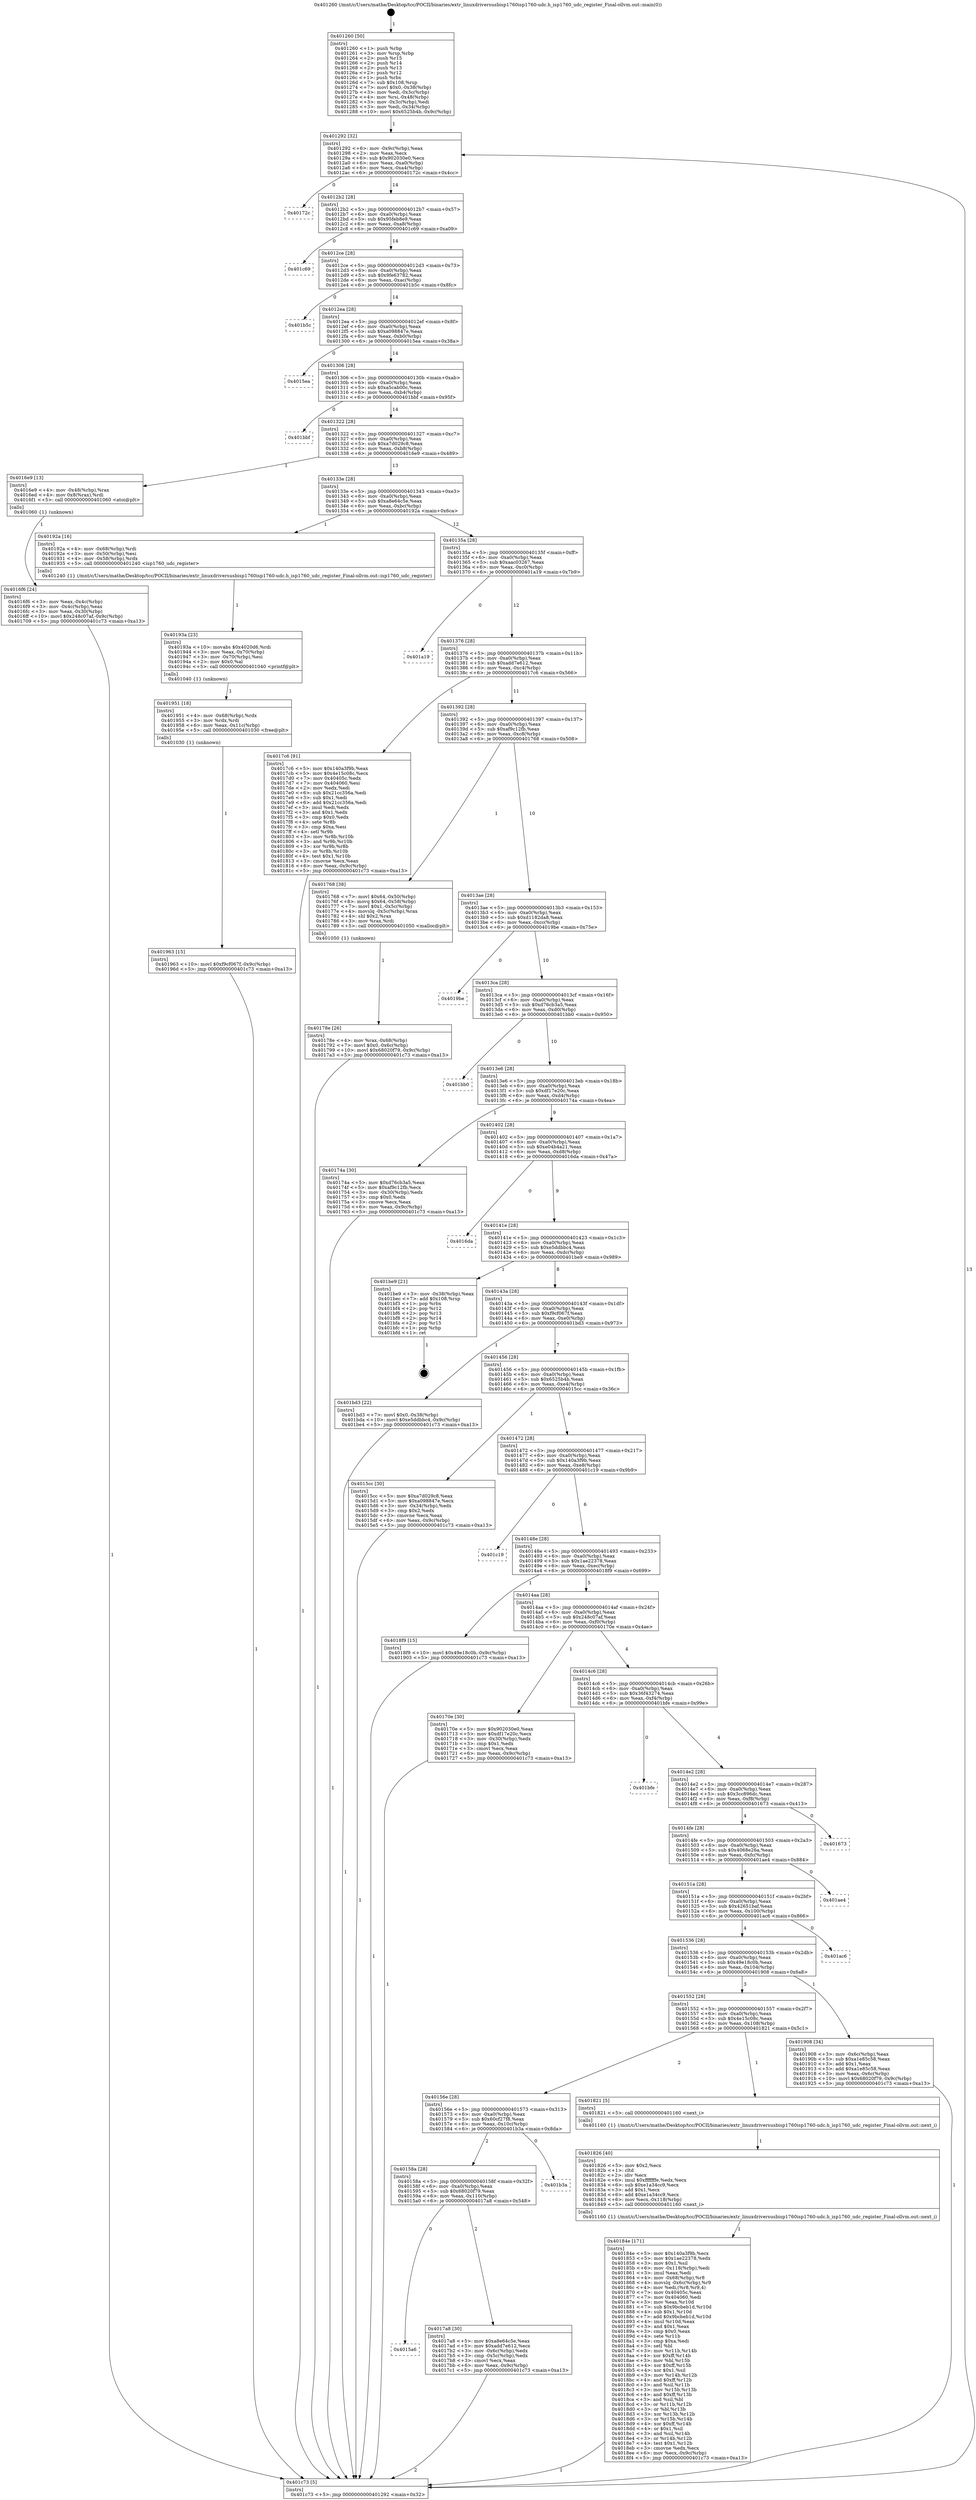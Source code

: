 digraph "0x401260" {
  label = "0x401260 (/mnt/c/Users/mathe/Desktop/tcc/POCII/binaries/extr_linuxdriversusbisp1760isp1760-udc.h_isp1760_udc_register_Final-ollvm.out::main(0))"
  labelloc = "t"
  node[shape=record]

  Entry [label="",width=0.3,height=0.3,shape=circle,fillcolor=black,style=filled]
  "0x401292" [label="{
     0x401292 [32]\l
     | [instrs]\l
     &nbsp;&nbsp;0x401292 \<+6\>: mov -0x9c(%rbp),%eax\l
     &nbsp;&nbsp;0x401298 \<+2\>: mov %eax,%ecx\l
     &nbsp;&nbsp;0x40129a \<+6\>: sub $0x902030e0,%ecx\l
     &nbsp;&nbsp;0x4012a0 \<+6\>: mov %eax,-0xa0(%rbp)\l
     &nbsp;&nbsp;0x4012a6 \<+6\>: mov %ecx,-0xa4(%rbp)\l
     &nbsp;&nbsp;0x4012ac \<+6\>: je 000000000040172c \<main+0x4cc\>\l
  }"]
  "0x40172c" [label="{
     0x40172c\l
  }", style=dashed]
  "0x4012b2" [label="{
     0x4012b2 [28]\l
     | [instrs]\l
     &nbsp;&nbsp;0x4012b2 \<+5\>: jmp 00000000004012b7 \<main+0x57\>\l
     &nbsp;&nbsp;0x4012b7 \<+6\>: mov -0xa0(%rbp),%eax\l
     &nbsp;&nbsp;0x4012bd \<+5\>: sub $0x95feb8e9,%eax\l
     &nbsp;&nbsp;0x4012c2 \<+6\>: mov %eax,-0xa8(%rbp)\l
     &nbsp;&nbsp;0x4012c8 \<+6\>: je 0000000000401c69 \<main+0xa09\>\l
  }"]
  Exit [label="",width=0.3,height=0.3,shape=circle,fillcolor=black,style=filled,peripheries=2]
  "0x401c69" [label="{
     0x401c69\l
  }", style=dashed]
  "0x4012ce" [label="{
     0x4012ce [28]\l
     | [instrs]\l
     &nbsp;&nbsp;0x4012ce \<+5\>: jmp 00000000004012d3 \<main+0x73\>\l
     &nbsp;&nbsp;0x4012d3 \<+6\>: mov -0xa0(%rbp),%eax\l
     &nbsp;&nbsp;0x4012d9 \<+5\>: sub $0x9fe63782,%eax\l
     &nbsp;&nbsp;0x4012de \<+6\>: mov %eax,-0xac(%rbp)\l
     &nbsp;&nbsp;0x4012e4 \<+6\>: je 0000000000401b5c \<main+0x8fc\>\l
  }"]
  "0x401963" [label="{
     0x401963 [15]\l
     | [instrs]\l
     &nbsp;&nbsp;0x401963 \<+10\>: movl $0xf9cf067f,-0x9c(%rbp)\l
     &nbsp;&nbsp;0x40196d \<+5\>: jmp 0000000000401c73 \<main+0xa13\>\l
  }"]
  "0x401b5c" [label="{
     0x401b5c\l
  }", style=dashed]
  "0x4012ea" [label="{
     0x4012ea [28]\l
     | [instrs]\l
     &nbsp;&nbsp;0x4012ea \<+5\>: jmp 00000000004012ef \<main+0x8f\>\l
     &nbsp;&nbsp;0x4012ef \<+6\>: mov -0xa0(%rbp),%eax\l
     &nbsp;&nbsp;0x4012f5 \<+5\>: sub $0xa098847e,%eax\l
     &nbsp;&nbsp;0x4012fa \<+6\>: mov %eax,-0xb0(%rbp)\l
     &nbsp;&nbsp;0x401300 \<+6\>: je 00000000004015ea \<main+0x38a\>\l
  }"]
  "0x401951" [label="{
     0x401951 [18]\l
     | [instrs]\l
     &nbsp;&nbsp;0x401951 \<+4\>: mov -0x68(%rbp),%rdx\l
     &nbsp;&nbsp;0x401955 \<+3\>: mov %rdx,%rdi\l
     &nbsp;&nbsp;0x401958 \<+6\>: mov %eax,-0x11c(%rbp)\l
     &nbsp;&nbsp;0x40195e \<+5\>: call 0000000000401030 \<free@plt\>\l
     | [calls]\l
     &nbsp;&nbsp;0x401030 \{1\} (unknown)\l
  }"]
  "0x4015ea" [label="{
     0x4015ea\l
  }", style=dashed]
  "0x401306" [label="{
     0x401306 [28]\l
     | [instrs]\l
     &nbsp;&nbsp;0x401306 \<+5\>: jmp 000000000040130b \<main+0xab\>\l
     &nbsp;&nbsp;0x40130b \<+6\>: mov -0xa0(%rbp),%eax\l
     &nbsp;&nbsp;0x401311 \<+5\>: sub $0xa5cab00c,%eax\l
     &nbsp;&nbsp;0x401316 \<+6\>: mov %eax,-0xb4(%rbp)\l
     &nbsp;&nbsp;0x40131c \<+6\>: je 0000000000401bbf \<main+0x95f\>\l
  }"]
  "0x40193a" [label="{
     0x40193a [23]\l
     | [instrs]\l
     &nbsp;&nbsp;0x40193a \<+10\>: movabs $0x4020d6,%rdi\l
     &nbsp;&nbsp;0x401944 \<+3\>: mov %eax,-0x70(%rbp)\l
     &nbsp;&nbsp;0x401947 \<+3\>: mov -0x70(%rbp),%esi\l
     &nbsp;&nbsp;0x40194a \<+2\>: mov $0x0,%al\l
     &nbsp;&nbsp;0x40194c \<+5\>: call 0000000000401040 \<printf@plt\>\l
     | [calls]\l
     &nbsp;&nbsp;0x401040 \{1\} (unknown)\l
  }"]
  "0x401bbf" [label="{
     0x401bbf\l
  }", style=dashed]
  "0x401322" [label="{
     0x401322 [28]\l
     | [instrs]\l
     &nbsp;&nbsp;0x401322 \<+5\>: jmp 0000000000401327 \<main+0xc7\>\l
     &nbsp;&nbsp;0x401327 \<+6\>: mov -0xa0(%rbp),%eax\l
     &nbsp;&nbsp;0x40132d \<+5\>: sub $0xa7d029c8,%eax\l
     &nbsp;&nbsp;0x401332 \<+6\>: mov %eax,-0xb8(%rbp)\l
     &nbsp;&nbsp;0x401338 \<+6\>: je 00000000004016e9 \<main+0x489\>\l
  }"]
  "0x40184e" [label="{
     0x40184e [171]\l
     | [instrs]\l
     &nbsp;&nbsp;0x40184e \<+5\>: mov $0x140a3f9b,%ecx\l
     &nbsp;&nbsp;0x401853 \<+5\>: mov $0x1ae22378,%edx\l
     &nbsp;&nbsp;0x401858 \<+3\>: mov $0x1,%sil\l
     &nbsp;&nbsp;0x40185b \<+6\>: mov -0x118(%rbp),%edi\l
     &nbsp;&nbsp;0x401861 \<+3\>: imul %eax,%edi\l
     &nbsp;&nbsp;0x401864 \<+4\>: mov -0x68(%rbp),%r8\l
     &nbsp;&nbsp;0x401868 \<+4\>: movslq -0x6c(%rbp),%r9\l
     &nbsp;&nbsp;0x40186c \<+4\>: mov %edi,(%r8,%r9,4)\l
     &nbsp;&nbsp;0x401870 \<+7\>: mov 0x40405c,%eax\l
     &nbsp;&nbsp;0x401877 \<+7\>: mov 0x404060,%edi\l
     &nbsp;&nbsp;0x40187e \<+3\>: mov %eax,%r10d\l
     &nbsp;&nbsp;0x401881 \<+7\>: sub $0x9bcbeb1d,%r10d\l
     &nbsp;&nbsp;0x401888 \<+4\>: sub $0x1,%r10d\l
     &nbsp;&nbsp;0x40188c \<+7\>: add $0x9bcbeb1d,%r10d\l
     &nbsp;&nbsp;0x401893 \<+4\>: imul %r10d,%eax\l
     &nbsp;&nbsp;0x401897 \<+3\>: and $0x1,%eax\l
     &nbsp;&nbsp;0x40189a \<+3\>: cmp $0x0,%eax\l
     &nbsp;&nbsp;0x40189d \<+4\>: sete %r11b\l
     &nbsp;&nbsp;0x4018a1 \<+3\>: cmp $0xa,%edi\l
     &nbsp;&nbsp;0x4018a4 \<+3\>: setl %bl\l
     &nbsp;&nbsp;0x4018a7 \<+3\>: mov %r11b,%r14b\l
     &nbsp;&nbsp;0x4018aa \<+4\>: xor $0xff,%r14b\l
     &nbsp;&nbsp;0x4018ae \<+3\>: mov %bl,%r15b\l
     &nbsp;&nbsp;0x4018b1 \<+4\>: xor $0xff,%r15b\l
     &nbsp;&nbsp;0x4018b5 \<+4\>: xor $0x1,%sil\l
     &nbsp;&nbsp;0x4018b9 \<+3\>: mov %r14b,%r12b\l
     &nbsp;&nbsp;0x4018bc \<+4\>: and $0xff,%r12b\l
     &nbsp;&nbsp;0x4018c0 \<+3\>: and %sil,%r11b\l
     &nbsp;&nbsp;0x4018c3 \<+3\>: mov %r15b,%r13b\l
     &nbsp;&nbsp;0x4018c6 \<+4\>: and $0xff,%r13b\l
     &nbsp;&nbsp;0x4018ca \<+3\>: and %sil,%bl\l
     &nbsp;&nbsp;0x4018cd \<+3\>: or %r11b,%r12b\l
     &nbsp;&nbsp;0x4018d0 \<+3\>: or %bl,%r13b\l
     &nbsp;&nbsp;0x4018d3 \<+3\>: xor %r13b,%r12b\l
     &nbsp;&nbsp;0x4018d6 \<+3\>: or %r15b,%r14b\l
     &nbsp;&nbsp;0x4018d9 \<+4\>: xor $0xff,%r14b\l
     &nbsp;&nbsp;0x4018dd \<+4\>: or $0x1,%sil\l
     &nbsp;&nbsp;0x4018e1 \<+3\>: and %sil,%r14b\l
     &nbsp;&nbsp;0x4018e4 \<+3\>: or %r14b,%r12b\l
     &nbsp;&nbsp;0x4018e7 \<+4\>: test $0x1,%r12b\l
     &nbsp;&nbsp;0x4018eb \<+3\>: cmovne %edx,%ecx\l
     &nbsp;&nbsp;0x4018ee \<+6\>: mov %ecx,-0x9c(%rbp)\l
     &nbsp;&nbsp;0x4018f4 \<+5\>: jmp 0000000000401c73 \<main+0xa13\>\l
  }"]
  "0x4016e9" [label="{
     0x4016e9 [13]\l
     | [instrs]\l
     &nbsp;&nbsp;0x4016e9 \<+4\>: mov -0x48(%rbp),%rax\l
     &nbsp;&nbsp;0x4016ed \<+4\>: mov 0x8(%rax),%rdi\l
     &nbsp;&nbsp;0x4016f1 \<+5\>: call 0000000000401060 \<atoi@plt\>\l
     | [calls]\l
     &nbsp;&nbsp;0x401060 \{1\} (unknown)\l
  }"]
  "0x40133e" [label="{
     0x40133e [28]\l
     | [instrs]\l
     &nbsp;&nbsp;0x40133e \<+5\>: jmp 0000000000401343 \<main+0xe3\>\l
     &nbsp;&nbsp;0x401343 \<+6\>: mov -0xa0(%rbp),%eax\l
     &nbsp;&nbsp;0x401349 \<+5\>: sub $0xa8e64c5e,%eax\l
     &nbsp;&nbsp;0x40134e \<+6\>: mov %eax,-0xbc(%rbp)\l
     &nbsp;&nbsp;0x401354 \<+6\>: je 000000000040192a \<main+0x6ca\>\l
  }"]
  "0x401826" [label="{
     0x401826 [40]\l
     | [instrs]\l
     &nbsp;&nbsp;0x401826 \<+5\>: mov $0x2,%ecx\l
     &nbsp;&nbsp;0x40182b \<+1\>: cltd\l
     &nbsp;&nbsp;0x40182c \<+2\>: idiv %ecx\l
     &nbsp;&nbsp;0x40182e \<+6\>: imul $0xfffffffe,%edx,%ecx\l
     &nbsp;&nbsp;0x401834 \<+6\>: sub $0xe1a34cc9,%ecx\l
     &nbsp;&nbsp;0x40183a \<+3\>: add $0x1,%ecx\l
     &nbsp;&nbsp;0x40183d \<+6\>: add $0xe1a34cc9,%ecx\l
     &nbsp;&nbsp;0x401843 \<+6\>: mov %ecx,-0x118(%rbp)\l
     &nbsp;&nbsp;0x401849 \<+5\>: call 0000000000401160 \<next_i\>\l
     | [calls]\l
     &nbsp;&nbsp;0x401160 \{1\} (/mnt/c/Users/mathe/Desktop/tcc/POCII/binaries/extr_linuxdriversusbisp1760isp1760-udc.h_isp1760_udc_register_Final-ollvm.out::next_i)\l
  }"]
  "0x40192a" [label="{
     0x40192a [16]\l
     | [instrs]\l
     &nbsp;&nbsp;0x40192a \<+4\>: mov -0x68(%rbp),%rdi\l
     &nbsp;&nbsp;0x40192e \<+3\>: mov -0x50(%rbp),%esi\l
     &nbsp;&nbsp;0x401931 \<+4\>: mov -0x58(%rbp),%rdx\l
     &nbsp;&nbsp;0x401935 \<+5\>: call 0000000000401240 \<isp1760_udc_register\>\l
     | [calls]\l
     &nbsp;&nbsp;0x401240 \{1\} (/mnt/c/Users/mathe/Desktop/tcc/POCII/binaries/extr_linuxdriversusbisp1760isp1760-udc.h_isp1760_udc_register_Final-ollvm.out::isp1760_udc_register)\l
  }"]
  "0x40135a" [label="{
     0x40135a [28]\l
     | [instrs]\l
     &nbsp;&nbsp;0x40135a \<+5\>: jmp 000000000040135f \<main+0xff\>\l
     &nbsp;&nbsp;0x40135f \<+6\>: mov -0xa0(%rbp),%eax\l
     &nbsp;&nbsp;0x401365 \<+5\>: sub $0xaac03267,%eax\l
     &nbsp;&nbsp;0x40136a \<+6\>: mov %eax,-0xc0(%rbp)\l
     &nbsp;&nbsp;0x401370 \<+6\>: je 0000000000401a19 \<main+0x7b9\>\l
  }"]
  "0x4015a6" [label="{
     0x4015a6\l
  }", style=dashed]
  "0x401a19" [label="{
     0x401a19\l
  }", style=dashed]
  "0x401376" [label="{
     0x401376 [28]\l
     | [instrs]\l
     &nbsp;&nbsp;0x401376 \<+5\>: jmp 000000000040137b \<main+0x11b\>\l
     &nbsp;&nbsp;0x40137b \<+6\>: mov -0xa0(%rbp),%eax\l
     &nbsp;&nbsp;0x401381 \<+5\>: sub $0xadd7e612,%eax\l
     &nbsp;&nbsp;0x401386 \<+6\>: mov %eax,-0xc4(%rbp)\l
     &nbsp;&nbsp;0x40138c \<+6\>: je 00000000004017c6 \<main+0x566\>\l
  }"]
  "0x4017a8" [label="{
     0x4017a8 [30]\l
     | [instrs]\l
     &nbsp;&nbsp;0x4017a8 \<+5\>: mov $0xa8e64c5e,%eax\l
     &nbsp;&nbsp;0x4017ad \<+5\>: mov $0xadd7e612,%ecx\l
     &nbsp;&nbsp;0x4017b2 \<+3\>: mov -0x6c(%rbp),%edx\l
     &nbsp;&nbsp;0x4017b5 \<+3\>: cmp -0x5c(%rbp),%edx\l
     &nbsp;&nbsp;0x4017b8 \<+3\>: cmovl %ecx,%eax\l
     &nbsp;&nbsp;0x4017bb \<+6\>: mov %eax,-0x9c(%rbp)\l
     &nbsp;&nbsp;0x4017c1 \<+5\>: jmp 0000000000401c73 \<main+0xa13\>\l
  }"]
  "0x4017c6" [label="{
     0x4017c6 [91]\l
     | [instrs]\l
     &nbsp;&nbsp;0x4017c6 \<+5\>: mov $0x140a3f9b,%eax\l
     &nbsp;&nbsp;0x4017cb \<+5\>: mov $0x4e15c08c,%ecx\l
     &nbsp;&nbsp;0x4017d0 \<+7\>: mov 0x40405c,%edx\l
     &nbsp;&nbsp;0x4017d7 \<+7\>: mov 0x404060,%esi\l
     &nbsp;&nbsp;0x4017de \<+2\>: mov %edx,%edi\l
     &nbsp;&nbsp;0x4017e0 \<+6\>: sub $0x21cc356a,%edi\l
     &nbsp;&nbsp;0x4017e6 \<+3\>: sub $0x1,%edi\l
     &nbsp;&nbsp;0x4017e9 \<+6\>: add $0x21cc356a,%edi\l
     &nbsp;&nbsp;0x4017ef \<+3\>: imul %edi,%edx\l
     &nbsp;&nbsp;0x4017f2 \<+3\>: and $0x1,%edx\l
     &nbsp;&nbsp;0x4017f5 \<+3\>: cmp $0x0,%edx\l
     &nbsp;&nbsp;0x4017f8 \<+4\>: sete %r8b\l
     &nbsp;&nbsp;0x4017fc \<+3\>: cmp $0xa,%esi\l
     &nbsp;&nbsp;0x4017ff \<+4\>: setl %r9b\l
     &nbsp;&nbsp;0x401803 \<+3\>: mov %r8b,%r10b\l
     &nbsp;&nbsp;0x401806 \<+3\>: and %r9b,%r10b\l
     &nbsp;&nbsp;0x401809 \<+3\>: xor %r9b,%r8b\l
     &nbsp;&nbsp;0x40180c \<+3\>: or %r8b,%r10b\l
     &nbsp;&nbsp;0x40180f \<+4\>: test $0x1,%r10b\l
     &nbsp;&nbsp;0x401813 \<+3\>: cmovne %ecx,%eax\l
     &nbsp;&nbsp;0x401816 \<+6\>: mov %eax,-0x9c(%rbp)\l
     &nbsp;&nbsp;0x40181c \<+5\>: jmp 0000000000401c73 \<main+0xa13\>\l
  }"]
  "0x401392" [label="{
     0x401392 [28]\l
     | [instrs]\l
     &nbsp;&nbsp;0x401392 \<+5\>: jmp 0000000000401397 \<main+0x137\>\l
     &nbsp;&nbsp;0x401397 \<+6\>: mov -0xa0(%rbp),%eax\l
     &nbsp;&nbsp;0x40139d \<+5\>: sub $0xaf9c12fb,%eax\l
     &nbsp;&nbsp;0x4013a2 \<+6\>: mov %eax,-0xc8(%rbp)\l
     &nbsp;&nbsp;0x4013a8 \<+6\>: je 0000000000401768 \<main+0x508\>\l
  }"]
  "0x40158a" [label="{
     0x40158a [28]\l
     | [instrs]\l
     &nbsp;&nbsp;0x40158a \<+5\>: jmp 000000000040158f \<main+0x32f\>\l
     &nbsp;&nbsp;0x40158f \<+6\>: mov -0xa0(%rbp),%eax\l
     &nbsp;&nbsp;0x401595 \<+5\>: sub $0x68020f79,%eax\l
     &nbsp;&nbsp;0x40159a \<+6\>: mov %eax,-0x110(%rbp)\l
     &nbsp;&nbsp;0x4015a0 \<+6\>: je 00000000004017a8 \<main+0x548\>\l
  }"]
  "0x401768" [label="{
     0x401768 [38]\l
     | [instrs]\l
     &nbsp;&nbsp;0x401768 \<+7\>: movl $0x64,-0x50(%rbp)\l
     &nbsp;&nbsp;0x40176f \<+8\>: movq $0x64,-0x58(%rbp)\l
     &nbsp;&nbsp;0x401777 \<+7\>: movl $0x1,-0x5c(%rbp)\l
     &nbsp;&nbsp;0x40177e \<+4\>: movslq -0x5c(%rbp),%rax\l
     &nbsp;&nbsp;0x401782 \<+4\>: shl $0x2,%rax\l
     &nbsp;&nbsp;0x401786 \<+3\>: mov %rax,%rdi\l
     &nbsp;&nbsp;0x401789 \<+5\>: call 0000000000401050 \<malloc@plt\>\l
     | [calls]\l
     &nbsp;&nbsp;0x401050 \{1\} (unknown)\l
  }"]
  "0x4013ae" [label="{
     0x4013ae [28]\l
     | [instrs]\l
     &nbsp;&nbsp;0x4013ae \<+5\>: jmp 00000000004013b3 \<main+0x153\>\l
     &nbsp;&nbsp;0x4013b3 \<+6\>: mov -0xa0(%rbp),%eax\l
     &nbsp;&nbsp;0x4013b9 \<+5\>: sub $0xd1182da8,%eax\l
     &nbsp;&nbsp;0x4013be \<+6\>: mov %eax,-0xcc(%rbp)\l
     &nbsp;&nbsp;0x4013c4 \<+6\>: je 00000000004019be \<main+0x75e\>\l
  }"]
  "0x401b3a" [label="{
     0x401b3a\l
  }", style=dashed]
  "0x4019be" [label="{
     0x4019be\l
  }", style=dashed]
  "0x4013ca" [label="{
     0x4013ca [28]\l
     | [instrs]\l
     &nbsp;&nbsp;0x4013ca \<+5\>: jmp 00000000004013cf \<main+0x16f\>\l
     &nbsp;&nbsp;0x4013cf \<+6\>: mov -0xa0(%rbp),%eax\l
     &nbsp;&nbsp;0x4013d5 \<+5\>: sub $0xd76cb3a5,%eax\l
     &nbsp;&nbsp;0x4013da \<+6\>: mov %eax,-0xd0(%rbp)\l
     &nbsp;&nbsp;0x4013e0 \<+6\>: je 0000000000401bb0 \<main+0x950\>\l
  }"]
  "0x40156e" [label="{
     0x40156e [28]\l
     | [instrs]\l
     &nbsp;&nbsp;0x40156e \<+5\>: jmp 0000000000401573 \<main+0x313\>\l
     &nbsp;&nbsp;0x401573 \<+6\>: mov -0xa0(%rbp),%eax\l
     &nbsp;&nbsp;0x401579 \<+5\>: sub $0x60cf27f8,%eax\l
     &nbsp;&nbsp;0x40157e \<+6\>: mov %eax,-0x10c(%rbp)\l
     &nbsp;&nbsp;0x401584 \<+6\>: je 0000000000401b3a \<main+0x8da\>\l
  }"]
  "0x401bb0" [label="{
     0x401bb0\l
  }", style=dashed]
  "0x4013e6" [label="{
     0x4013e6 [28]\l
     | [instrs]\l
     &nbsp;&nbsp;0x4013e6 \<+5\>: jmp 00000000004013eb \<main+0x18b\>\l
     &nbsp;&nbsp;0x4013eb \<+6\>: mov -0xa0(%rbp),%eax\l
     &nbsp;&nbsp;0x4013f1 \<+5\>: sub $0xdf17e20c,%eax\l
     &nbsp;&nbsp;0x4013f6 \<+6\>: mov %eax,-0xd4(%rbp)\l
     &nbsp;&nbsp;0x4013fc \<+6\>: je 000000000040174a \<main+0x4ea\>\l
  }"]
  "0x401821" [label="{
     0x401821 [5]\l
     | [instrs]\l
     &nbsp;&nbsp;0x401821 \<+5\>: call 0000000000401160 \<next_i\>\l
     | [calls]\l
     &nbsp;&nbsp;0x401160 \{1\} (/mnt/c/Users/mathe/Desktop/tcc/POCII/binaries/extr_linuxdriversusbisp1760isp1760-udc.h_isp1760_udc_register_Final-ollvm.out::next_i)\l
  }"]
  "0x40174a" [label="{
     0x40174a [30]\l
     | [instrs]\l
     &nbsp;&nbsp;0x40174a \<+5\>: mov $0xd76cb3a5,%eax\l
     &nbsp;&nbsp;0x40174f \<+5\>: mov $0xaf9c12fb,%ecx\l
     &nbsp;&nbsp;0x401754 \<+3\>: mov -0x30(%rbp),%edx\l
     &nbsp;&nbsp;0x401757 \<+3\>: cmp $0x0,%edx\l
     &nbsp;&nbsp;0x40175a \<+3\>: cmove %ecx,%eax\l
     &nbsp;&nbsp;0x40175d \<+6\>: mov %eax,-0x9c(%rbp)\l
     &nbsp;&nbsp;0x401763 \<+5\>: jmp 0000000000401c73 \<main+0xa13\>\l
  }"]
  "0x401402" [label="{
     0x401402 [28]\l
     | [instrs]\l
     &nbsp;&nbsp;0x401402 \<+5\>: jmp 0000000000401407 \<main+0x1a7\>\l
     &nbsp;&nbsp;0x401407 \<+6\>: mov -0xa0(%rbp),%eax\l
     &nbsp;&nbsp;0x40140d \<+5\>: sub $0xe04b4a21,%eax\l
     &nbsp;&nbsp;0x401412 \<+6\>: mov %eax,-0xd8(%rbp)\l
     &nbsp;&nbsp;0x401418 \<+6\>: je 00000000004016da \<main+0x47a\>\l
  }"]
  "0x401552" [label="{
     0x401552 [28]\l
     | [instrs]\l
     &nbsp;&nbsp;0x401552 \<+5\>: jmp 0000000000401557 \<main+0x2f7\>\l
     &nbsp;&nbsp;0x401557 \<+6\>: mov -0xa0(%rbp),%eax\l
     &nbsp;&nbsp;0x40155d \<+5\>: sub $0x4e15c08c,%eax\l
     &nbsp;&nbsp;0x401562 \<+6\>: mov %eax,-0x108(%rbp)\l
     &nbsp;&nbsp;0x401568 \<+6\>: je 0000000000401821 \<main+0x5c1\>\l
  }"]
  "0x4016da" [label="{
     0x4016da\l
  }", style=dashed]
  "0x40141e" [label="{
     0x40141e [28]\l
     | [instrs]\l
     &nbsp;&nbsp;0x40141e \<+5\>: jmp 0000000000401423 \<main+0x1c3\>\l
     &nbsp;&nbsp;0x401423 \<+6\>: mov -0xa0(%rbp),%eax\l
     &nbsp;&nbsp;0x401429 \<+5\>: sub $0xe5ddbbc4,%eax\l
     &nbsp;&nbsp;0x40142e \<+6\>: mov %eax,-0xdc(%rbp)\l
     &nbsp;&nbsp;0x401434 \<+6\>: je 0000000000401be9 \<main+0x989\>\l
  }"]
  "0x401908" [label="{
     0x401908 [34]\l
     | [instrs]\l
     &nbsp;&nbsp;0x401908 \<+3\>: mov -0x6c(%rbp),%eax\l
     &nbsp;&nbsp;0x40190b \<+5\>: sub $0xa1e85c58,%eax\l
     &nbsp;&nbsp;0x401910 \<+3\>: add $0x1,%eax\l
     &nbsp;&nbsp;0x401913 \<+5\>: add $0xa1e85c58,%eax\l
     &nbsp;&nbsp;0x401918 \<+3\>: mov %eax,-0x6c(%rbp)\l
     &nbsp;&nbsp;0x40191b \<+10\>: movl $0x68020f79,-0x9c(%rbp)\l
     &nbsp;&nbsp;0x401925 \<+5\>: jmp 0000000000401c73 \<main+0xa13\>\l
  }"]
  "0x401be9" [label="{
     0x401be9 [21]\l
     | [instrs]\l
     &nbsp;&nbsp;0x401be9 \<+3\>: mov -0x38(%rbp),%eax\l
     &nbsp;&nbsp;0x401bec \<+7\>: add $0x108,%rsp\l
     &nbsp;&nbsp;0x401bf3 \<+1\>: pop %rbx\l
     &nbsp;&nbsp;0x401bf4 \<+2\>: pop %r12\l
     &nbsp;&nbsp;0x401bf6 \<+2\>: pop %r13\l
     &nbsp;&nbsp;0x401bf8 \<+2\>: pop %r14\l
     &nbsp;&nbsp;0x401bfa \<+2\>: pop %r15\l
     &nbsp;&nbsp;0x401bfc \<+1\>: pop %rbp\l
     &nbsp;&nbsp;0x401bfd \<+1\>: ret\l
  }"]
  "0x40143a" [label="{
     0x40143a [28]\l
     | [instrs]\l
     &nbsp;&nbsp;0x40143a \<+5\>: jmp 000000000040143f \<main+0x1df\>\l
     &nbsp;&nbsp;0x40143f \<+6\>: mov -0xa0(%rbp),%eax\l
     &nbsp;&nbsp;0x401445 \<+5\>: sub $0xf9cf067f,%eax\l
     &nbsp;&nbsp;0x40144a \<+6\>: mov %eax,-0xe0(%rbp)\l
     &nbsp;&nbsp;0x401450 \<+6\>: je 0000000000401bd3 \<main+0x973\>\l
  }"]
  "0x401536" [label="{
     0x401536 [28]\l
     | [instrs]\l
     &nbsp;&nbsp;0x401536 \<+5\>: jmp 000000000040153b \<main+0x2db\>\l
     &nbsp;&nbsp;0x40153b \<+6\>: mov -0xa0(%rbp),%eax\l
     &nbsp;&nbsp;0x401541 \<+5\>: sub $0x49e18c0b,%eax\l
     &nbsp;&nbsp;0x401546 \<+6\>: mov %eax,-0x104(%rbp)\l
     &nbsp;&nbsp;0x40154c \<+6\>: je 0000000000401908 \<main+0x6a8\>\l
  }"]
  "0x401bd3" [label="{
     0x401bd3 [22]\l
     | [instrs]\l
     &nbsp;&nbsp;0x401bd3 \<+7\>: movl $0x0,-0x38(%rbp)\l
     &nbsp;&nbsp;0x401bda \<+10\>: movl $0xe5ddbbc4,-0x9c(%rbp)\l
     &nbsp;&nbsp;0x401be4 \<+5\>: jmp 0000000000401c73 \<main+0xa13\>\l
  }"]
  "0x401456" [label="{
     0x401456 [28]\l
     | [instrs]\l
     &nbsp;&nbsp;0x401456 \<+5\>: jmp 000000000040145b \<main+0x1fb\>\l
     &nbsp;&nbsp;0x40145b \<+6\>: mov -0xa0(%rbp),%eax\l
     &nbsp;&nbsp;0x401461 \<+5\>: sub $0x6525b4b,%eax\l
     &nbsp;&nbsp;0x401466 \<+6\>: mov %eax,-0xe4(%rbp)\l
     &nbsp;&nbsp;0x40146c \<+6\>: je 00000000004015cc \<main+0x36c\>\l
  }"]
  "0x401ac6" [label="{
     0x401ac6\l
  }", style=dashed]
  "0x4015cc" [label="{
     0x4015cc [30]\l
     | [instrs]\l
     &nbsp;&nbsp;0x4015cc \<+5\>: mov $0xa7d029c8,%eax\l
     &nbsp;&nbsp;0x4015d1 \<+5\>: mov $0xa098847e,%ecx\l
     &nbsp;&nbsp;0x4015d6 \<+3\>: mov -0x34(%rbp),%edx\l
     &nbsp;&nbsp;0x4015d9 \<+3\>: cmp $0x2,%edx\l
     &nbsp;&nbsp;0x4015dc \<+3\>: cmovne %ecx,%eax\l
     &nbsp;&nbsp;0x4015df \<+6\>: mov %eax,-0x9c(%rbp)\l
     &nbsp;&nbsp;0x4015e5 \<+5\>: jmp 0000000000401c73 \<main+0xa13\>\l
  }"]
  "0x401472" [label="{
     0x401472 [28]\l
     | [instrs]\l
     &nbsp;&nbsp;0x401472 \<+5\>: jmp 0000000000401477 \<main+0x217\>\l
     &nbsp;&nbsp;0x401477 \<+6\>: mov -0xa0(%rbp),%eax\l
     &nbsp;&nbsp;0x40147d \<+5\>: sub $0x140a3f9b,%eax\l
     &nbsp;&nbsp;0x401482 \<+6\>: mov %eax,-0xe8(%rbp)\l
     &nbsp;&nbsp;0x401488 \<+6\>: je 0000000000401c19 \<main+0x9b9\>\l
  }"]
  "0x401c73" [label="{
     0x401c73 [5]\l
     | [instrs]\l
     &nbsp;&nbsp;0x401c73 \<+5\>: jmp 0000000000401292 \<main+0x32\>\l
  }"]
  "0x401260" [label="{
     0x401260 [50]\l
     | [instrs]\l
     &nbsp;&nbsp;0x401260 \<+1\>: push %rbp\l
     &nbsp;&nbsp;0x401261 \<+3\>: mov %rsp,%rbp\l
     &nbsp;&nbsp;0x401264 \<+2\>: push %r15\l
     &nbsp;&nbsp;0x401266 \<+2\>: push %r14\l
     &nbsp;&nbsp;0x401268 \<+2\>: push %r13\l
     &nbsp;&nbsp;0x40126a \<+2\>: push %r12\l
     &nbsp;&nbsp;0x40126c \<+1\>: push %rbx\l
     &nbsp;&nbsp;0x40126d \<+7\>: sub $0x108,%rsp\l
     &nbsp;&nbsp;0x401274 \<+7\>: movl $0x0,-0x38(%rbp)\l
     &nbsp;&nbsp;0x40127b \<+3\>: mov %edi,-0x3c(%rbp)\l
     &nbsp;&nbsp;0x40127e \<+4\>: mov %rsi,-0x48(%rbp)\l
     &nbsp;&nbsp;0x401282 \<+3\>: mov -0x3c(%rbp),%edi\l
     &nbsp;&nbsp;0x401285 \<+3\>: mov %edi,-0x34(%rbp)\l
     &nbsp;&nbsp;0x401288 \<+10\>: movl $0x6525b4b,-0x9c(%rbp)\l
  }"]
  "0x4016f6" [label="{
     0x4016f6 [24]\l
     | [instrs]\l
     &nbsp;&nbsp;0x4016f6 \<+3\>: mov %eax,-0x4c(%rbp)\l
     &nbsp;&nbsp;0x4016f9 \<+3\>: mov -0x4c(%rbp),%eax\l
     &nbsp;&nbsp;0x4016fc \<+3\>: mov %eax,-0x30(%rbp)\l
     &nbsp;&nbsp;0x4016ff \<+10\>: movl $0x248c07af,-0x9c(%rbp)\l
     &nbsp;&nbsp;0x401709 \<+5\>: jmp 0000000000401c73 \<main+0xa13\>\l
  }"]
  "0x40151a" [label="{
     0x40151a [28]\l
     | [instrs]\l
     &nbsp;&nbsp;0x40151a \<+5\>: jmp 000000000040151f \<main+0x2bf\>\l
     &nbsp;&nbsp;0x40151f \<+6\>: mov -0xa0(%rbp),%eax\l
     &nbsp;&nbsp;0x401525 \<+5\>: sub $0x42651baf,%eax\l
     &nbsp;&nbsp;0x40152a \<+6\>: mov %eax,-0x100(%rbp)\l
     &nbsp;&nbsp;0x401530 \<+6\>: je 0000000000401ac6 \<main+0x866\>\l
  }"]
  "0x401c19" [label="{
     0x401c19\l
  }", style=dashed]
  "0x40148e" [label="{
     0x40148e [28]\l
     | [instrs]\l
     &nbsp;&nbsp;0x40148e \<+5\>: jmp 0000000000401493 \<main+0x233\>\l
     &nbsp;&nbsp;0x401493 \<+6\>: mov -0xa0(%rbp),%eax\l
     &nbsp;&nbsp;0x401499 \<+5\>: sub $0x1ae22378,%eax\l
     &nbsp;&nbsp;0x40149e \<+6\>: mov %eax,-0xec(%rbp)\l
     &nbsp;&nbsp;0x4014a4 \<+6\>: je 00000000004018f9 \<main+0x699\>\l
  }"]
  "0x401ae4" [label="{
     0x401ae4\l
  }", style=dashed]
  "0x4018f9" [label="{
     0x4018f9 [15]\l
     | [instrs]\l
     &nbsp;&nbsp;0x4018f9 \<+10\>: movl $0x49e18c0b,-0x9c(%rbp)\l
     &nbsp;&nbsp;0x401903 \<+5\>: jmp 0000000000401c73 \<main+0xa13\>\l
  }"]
  "0x4014aa" [label="{
     0x4014aa [28]\l
     | [instrs]\l
     &nbsp;&nbsp;0x4014aa \<+5\>: jmp 00000000004014af \<main+0x24f\>\l
     &nbsp;&nbsp;0x4014af \<+6\>: mov -0xa0(%rbp),%eax\l
     &nbsp;&nbsp;0x4014b5 \<+5\>: sub $0x248c07af,%eax\l
     &nbsp;&nbsp;0x4014ba \<+6\>: mov %eax,-0xf0(%rbp)\l
     &nbsp;&nbsp;0x4014c0 \<+6\>: je 000000000040170e \<main+0x4ae\>\l
  }"]
  "0x4014fe" [label="{
     0x4014fe [28]\l
     | [instrs]\l
     &nbsp;&nbsp;0x4014fe \<+5\>: jmp 0000000000401503 \<main+0x2a3\>\l
     &nbsp;&nbsp;0x401503 \<+6\>: mov -0xa0(%rbp),%eax\l
     &nbsp;&nbsp;0x401509 \<+5\>: sub $0x4068e26a,%eax\l
     &nbsp;&nbsp;0x40150e \<+6\>: mov %eax,-0xfc(%rbp)\l
     &nbsp;&nbsp;0x401514 \<+6\>: je 0000000000401ae4 \<main+0x884\>\l
  }"]
  "0x40170e" [label="{
     0x40170e [30]\l
     | [instrs]\l
     &nbsp;&nbsp;0x40170e \<+5\>: mov $0x902030e0,%eax\l
     &nbsp;&nbsp;0x401713 \<+5\>: mov $0xdf17e20c,%ecx\l
     &nbsp;&nbsp;0x401718 \<+3\>: mov -0x30(%rbp),%edx\l
     &nbsp;&nbsp;0x40171b \<+3\>: cmp $0x1,%edx\l
     &nbsp;&nbsp;0x40171e \<+3\>: cmovl %ecx,%eax\l
     &nbsp;&nbsp;0x401721 \<+6\>: mov %eax,-0x9c(%rbp)\l
     &nbsp;&nbsp;0x401727 \<+5\>: jmp 0000000000401c73 \<main+0xa13\>\l
  }"]
  "0x4014c6" [label="{
     0x4014c6 [28]\l
     | [instrs]\l
     &nbsp;&nbsp;0x4014c6 \<+5\>: jmp 00000000004014cb \<main+0x26b\>\l
     &nbsp;&nbsp;0x4014cb \<+6\>: mov -0xa0(%rbp),%eax\l
     &nbsp;&nbsp;0x4014d1 \<+5\>: sub $0x36f43274,%eax\l
     &nbsp;&nbsp;0x4014d6 \<+6\>: mov %eax,-0xf4(%rbp)\l
     &nbsp;&nbsp;0x4014dc \<+6\>: je 0000000000401bfe \<main+0x99e\>\l
  }"]
  "0x40178e" [label="{
     0x40178e [26]\l
     | [instrs]\l
     &nbsp;&nbsp;0x40178e \<+4\>: mov %rax,-0x68(%rbp)\l
     &nbsp;&nbsp;0x401792 \<+7\>: movl $0x0,-0x6c(%rbp)\l
     &nbsp;&nbsp;0x401799 \<+10\>: movl $0x68020f79,-0x9c(%rbp)\l
     &nbsp;&nbsp;0x4017a3 \<+5\>: jmp 0000000000401c73 \<main+0xa13\>\l
  }"]
  "0x401673" [label="{
     0x401673\l
  }", style=dashed]
  "0x401bfe" [label="{
     0x401bfe\l
  }", style=dashed]
  "0x4014e2" [label="{
     0x4014e2 [28]\l
     | [instrs]\l
     &nbsp;&nbsp;0x4014e2 \<+5\>: jmp 00000000004014e7 \<main+0x287\>\l
     &nbsp;&nbsp;0x4014e7 \<+6\>: mov -0xa0(%rbp),%eax\l
     &nbsp;&nbsp;0x4014ed \<+5\>: sub $0x3cc896dc,%eax\l
     &nbsp;&nbsp;0x4014f2 \<+6\>: mov %eax,-0xf8(%rbp)\l
     &nbsp;&nbsp;0x4014f8 \<+6\>: je 0000000000401673 \<main+0x413\>\l
  }"]
  Entry -> "0x401260" [label=" 1"]
  "0x401292" -> "0x40172c" [label=" 0"]
  "0x401292" -> "0x4012b2" [label=" 14"]
  "0x401be9" -> Exit [label=" 1"]
  "0x4012b2" -> "0x401c69" [label=" 0"]
  "0x4012b2" -> "0x4012ce" [label=" 14"]
  "0x401bd3" -> "0x401c73" [label=" 1"]
  "0x4012ce" -> "0x401b5c" [label=" 0"]
  "0x4012ce" -> "0x4012ea" [label=" 14"]
  "0x401963" -> "0x401c73" [label=" 1"]
  "0x4012ea" -> "0x4015ea" [label=" 0"]
  "0x4012ea" -> "0x401306" [label=" 14"]
  "0x401951" -> "0x401963" [label=" 1"]
  "0x401306" -> "0x401bbf" [label=" 0"]
  "0x401306" -> "0x401322" [label=" 14"]
  "0x40193a" -> "0x401951" [label=" 1"]
  "0x401322" -> "0x4016e9" [label=" 1"]
  "0x401322" -> "0x40133e" [label=" 13"]
  "0x40192a" -> "0x40193a" [label=" 1"]
  "0x40133e" -> "0x40192a" [label=" 1"]
  "0x40133e" -> "0x40135a" [label=" 12"]
  "0x401908" -> "0x401c73" [label=" 1"]
  "0x40135a" -> "0x401a19" [label=" 0"]
  "0x40135a" -> "0x401376" [label=" 12"]
  "0x4018f9" -> "0x401c73" [label=" 1"]
  "0x401376" -> "0x4017c6" [label=" 1"]
  "0x401376" -> "0x401392" [label=" 11"]
  "0x40184e" -> "0x401c73" [label=" 1"]
  "0x401392" -> "0x401768" [label=" 1"]
  "0x401392" -> "0x4013ae" [label=" 10"]
  "0x401821" -> "0x401826" [label=" 1"]
  "0x4013ae" -> "0x4019be" [label=" 0"]
  "0x4013ae" -> "0x4013ca" [label=" 10"]
  "0x4017c6" -> "0x401c73" [label=" 1"]
  "0x4013ca" -> "0x401bb0" [label=" 0"]
  "0x4013ca" -> "0x4013e6" [label=" 10"]
  "0x40158a" -> "0x4015a6" [label=" 0"]
  "0x4013e6" -> "0x40174a" [label=" 1"]
  "0x4013e6" -> "0x401402" [label=" 9"]
  "0x40158a" -> "0x4017a8" [label=" 2"]
  "0x401402" -> "0x4016da" [label=" 0"]
  "0x401402" -> "0x40141e" [label=" 9"]
  "0x40156e" -> "0x40158a" [label=" 2"]
  "0x40141e" -> "0x401be9" [label=" 1"]
  "0x40141e" -> "0x40143a" [label=" 8"]
  "0x40156e" -> "0x401b3a" [label=" 0"]
  "0x40143a" -> "0x401bd3" [label=" 1"]
  "0x40143a" -> "0x401456" [label=" 7"]
  "0x401552" -> "0x40156e" [label=" 2"]
  "0x401456" -> "0x4015cc" [label=" 1"]
  "0x401456" -> "0x401472" [label=" 6"]
  "0x4015cc" -> "0x401c73" [label=" 1"]
  "0x401260" -> "0x401292" [label=" 1"]
  "0x401c73" -> "0x401292" [label=" 13"]
  "0x4016e9" -> "0x4016f6" [label=" 1"]
  "0x4016f6" -> "0x401c73" [label=" 1"]
  "0x401552" -> "0x401821" [label=" 1"]
  "0x401472" -> "0x401c19" [label=" 0"]
  "0x401472" -> "0x40148e" [label=" 6"]
  "0x401536" -> "0x401552" [label=" 3"]
  "0x40148e" -> "0x4018f9" [label=" 1"]
  "0x40148e" -> "0x4014aa" [label=" 5"]
  "0x401536" -> "0x401908" [label=" 1"]
  "0x4014aa" -> "0x40170e" [label=" 1"]
  "0x4014aa" -> "0x4014c6" [label=" 4"]
  "0x40170e" -> "0x401c73" [label=" 1"]
  "0x40174a" -> "0x401c73" [label=" 1"]
  "0x401768" -> "0x40178e" [label=" 1"]
  "0x40178e" -> "0x401c73" [label=" 1"]
  "0x40151a" -> "0x401536" [label=" 4"]
  "0x4014c6" -> "0x401bfe" [label=" 0"]
  "0x4014c6" -> "0x4014e2" [label=" 4"]
  "0x40151a" -> "0x401ac6" [label=" 0"]
  "0x4014e2" -> "0x401673" [label=" 0"]
  "0x4014e2" -> "0x4014fe" [label=" 4"]
  "0x4017a8" -> "0x401c73" [label=" 2"]
  "0x4014fe" -> "0x401ae4" [label=" 0"]
  "0x4014fe" -> "0x40151a" [label=" 4"]
  "0x401826" -> "0x40184e" [label=" 1"]
}
